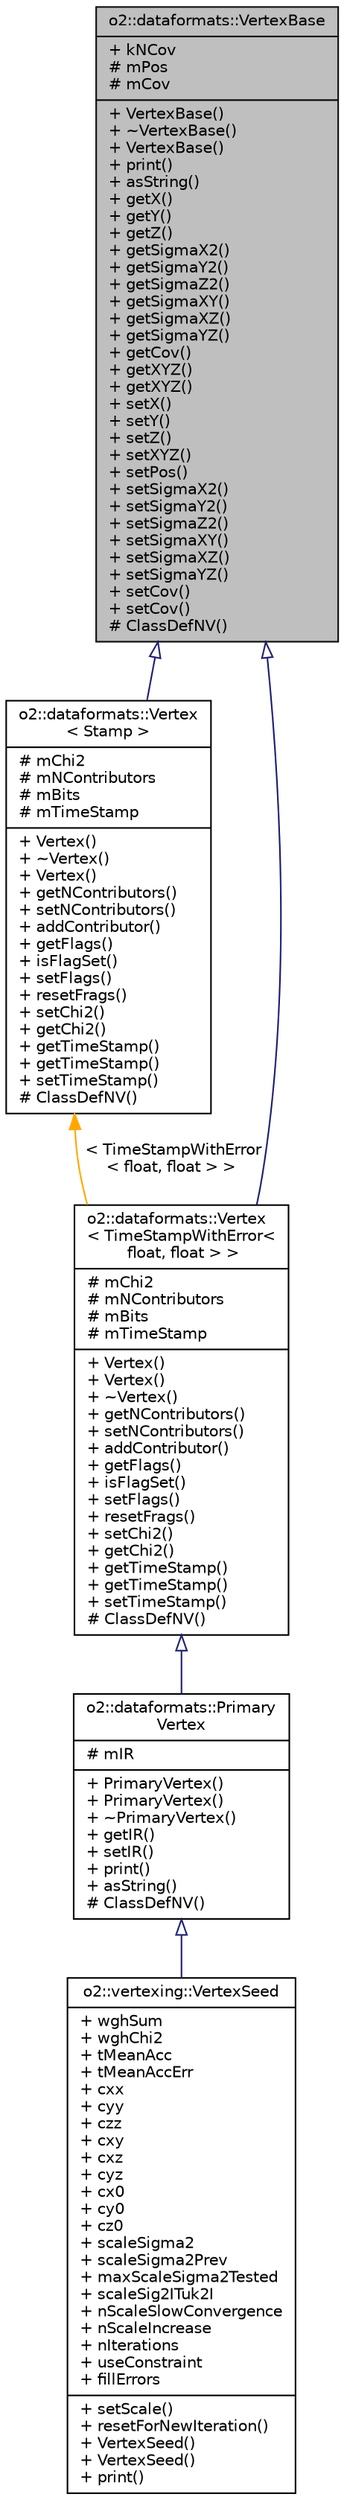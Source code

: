 digraph "o2::dataformats::VertexBase"
{
 // INTERACTIVE_SVG=YES
  bgcolor="transparent";
  edge [fontname="Helvetica",fontsize="10",labelfontname="Helvetica",labelfontsize="10"];
  node [fontname="Helvetica",fontsize="10",shape=record];
  Node0 [label="{o2::dataformats::VertexBase\n|+ kNCov\l# mPos\l# mCov\l|+ VertexBase()\l+ ~VertexBase()\l+ VertexBase()\l+ print()\l+ asString()\l+ getX()\l+ getY()\l+ getZ()\l+ getSigmaX2()\l+ getSigmaY2()\l+ getSigmaZ2()\l+ getSigmaXY()\l+ getSigmaXZ()\l+ getSigmaYZ()\l+ getCov()\l+ getXYZ()\l+ getXYZ()\l+ setX()\l+ setY()\l+ setZ()\l+ setXYZ()\l+ setPos()\l+ setSigmaX2()\l+ setSigmaY2()\l+ setSigmaZ2()\l+ setSigmaXY()\l+ setSigmaXZ()\l+ setSigmaYZ()\l+ setCov()\l+ setCov()\l# ClassDefNV()\l}",height=0.2,width=0.4,color="black", fillcolor="grey75", style="filled", fontcolor="black"];
  Node0 -> Node1 [dir="back",color="midnightblue",fontsize="10",style="solid",arrowtail="onormal",fontname="Helvetica"];
  Node1 [label="{o2::dataformats::Vertex\l\< Stamp \>\n|# mChi2\l# mNContributors\l# mBits\l# mTimeStamp\l|+ Vertex()\l+ ~Vertex()\l+ Vertex()\l+ getNContributors()\l+ setNContributors()\l+ addContributor()\l+ getFlags()\l+ isFlagSet()\l+ setFlags()\l+ resetFrags()\l+ setChi2()\l+ getChi2()\l+ getTimeStamp()\l+ getTimeStamp()\l+ setTimeStamp()\l# ClassDefNV()\l}",height=0.2,width=0.4,color="black",URL="$dd/ded/classo2_1_1dataformats_1_1Vertex.html"];
  Node1 -> Node2 [dir="back",color="orange",fontsize="10",style="solid",label=" \< TimeStampWithError\l\< float, float \> \>" ,fontname="Helvetica"];
  Node2 [label="{o2::dataformats::Vertex\l\< TimeStampWithError\<\l float, float \> \>\n|# mChi2\l# mNContributors\l# mBits\l# mTimeStamp\l|+ Vertex()\l+ Vertex()\l+ ~Vertex()\l+ getNContributors()\l+ setNContributors()\l+ addContributor()\l+ getFlags()\l+ isFlagSet()\l+ setFlags()\l+ resetFrags()\l+ setChi2()\l+ getChi2()\l+ getTimeStamp()\l+ getTimeStamp()\l+ setTimeStamp()\l# ClassDefNV()\l}",height=0.2,width=0.4,color="black",URL="$dd/ded/classo2_1_1dataformats_1_1Vertex.html"];
  Node2 -> Node3 [dir="back",color="midnightblue",fontsize="10",style="solid",arrowtail="onormal",fontname="Helvetica"];
  Node3 [label="{o2::dataformats::Primary\lVertex\n|# mIR\l|+ PrimaryVertex()\l+ PrimaryVertex()\l+ ~PrimaryVertex()\l+ getIR()\l+ setIR()\l+ print()\l+ asString()\l# ClassDefNV()\l}",height=0.2,width=0.4,color="black",URL="$d1/d87/classo2_1_1dataformats_1_1PrimaryVertex.html"];
  Node3 -> Node4 [dir="back",color="midnightblue",fontsize="10",style="solid",arrowtail="onormal",fontname="Helvetica"];
  Node4 [label="{o2::vertexing::VertexSeed\n|+ wghSum\l+ wghChi2\l+ tMeanAcc\l+ tMeanAccErr\l+ cxx\l+ cyy\l+ czz\l+ cxy\l+ cxz\l+ cyz\l+ cx0\l+ cy0\l+ cz0\l+ scaleSigma2\l+ scaleSigma2Prev\l+ maxScaleSigma2Tested\l+ scaleSig2ITuk2I\l+ nScaleSlowConvergence\l+ nScaleIncrease\l+ nIterations\l+ useConstraint\l+ fillErrors\l|+ setScale()\l+ resetForNewIteration()\l+ VertexSeed()\l+ VertexSeed()\l+ print()\l}",height=0.2,width=0.4,color="black",URL="$d1/d55/structo2_1_1vertexing_1_1VertexSeed.html"];
  Node0 -> Node2 [dir="back",color="midnightblue",fontsize="10",style="solid",arrowtail="onormal",fontname="Helvetica"];
}
